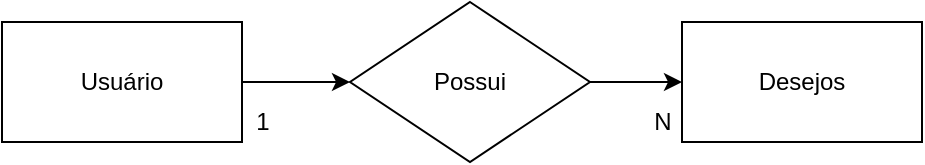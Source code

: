 <mxfile version="15.5.9" type="device"><diagram id="37H8-63HgkUgMUc8LEcH" name="Page-1"><mxGraphModel dx="689" dy="408" grid="1" gridSize="10" guides="1" tooltips="1" connect="1" arrows="1" fold="1" page="1" pageScale="1" pageWidth="827" pageHeight="1169" math="0" shadow="0"><root><mxCell id="0"/><mxCell id="1" parent="0"/><mxCell id="iaaXuFVDFqEc-oLJSCE0-6" style="edgeStyle=orthogonalEdgeStyle;rounded=0;orthogonalLoop=1;jettySize=auto;html=1;exitX=1;exitY=0.5;exitDx=0;exitDy=0;entryX=0;entryY=0.5;entryDx=0;entryDy=0;" edge="1" parent="1" source="iaaXuFVDFqEc-oLJSCE0-1" target="iaaXuFVDFqEc-oLJSCE0-3"><mxGeometry relative="1" as="geometry"/></mxCell><mxCell id="iaaXuFVDFqEc-oLJSCE0-1" value="Usuário" style="rounded=0;whiteSpace=wrap;html=1;" vertex="1" parent="1"><mxGeometry x="120" y="120" width="120" height="60" as="geometry"/></mxCell><mxCell id="iaaXuFVDFqEc-oLJSCE0-2" value="1" style="text;html=1;align=center;verticalAlign=middle;resizable=0;points=[];autosize=1;strokeColor=none;fillColor=none;" vertex="1" parent="1"><mxGeometry x="240" y="160" width="20" height="20" as="geometry"/></mxCell><mxCell id="iaaXuFVDFqEc-oLJSCE0-7" style="edgeStyle=orthogonalEdgeStyle;rounded=0;orthogonalLoop=1;jettySize=auto;html=1;exitX=1;exitY=0.5;exitDx=0;exitDy=0;entryX=0;entryY=0.5;entryDx=0;entryDy=0;" edge="1" parent="1" source="iaaXuFVDFqEc-oLJSCE0-3" target="iaaXuFVDFqEc-oLJSCE0-4"><mxGeometry relative="1" as="geometry"/></mxCell><mxCell id="iaaXuFVDFqEc-oLJSCE0-3" value="Possui" style="rhombus;whiteSpace=wrap;html=1;" vertex="1" parent="1"><mxGeometry x="294" y="110" width="120" height="80" as="geometry"/></mxCell><mxCell id="iaaXuFVDFqEc-oLJSCE0-4" value="Desejos" style="rounded=0;whiteSpace=wrap;html=1;" vertex="1" parent="1"><mxGeometry x="460" y="120" width="120" height="60" as="geometry"/></mxCell><mxCell id="iaaXuFVDFqEc-oLJSCE0-5" value="N" style="text;html=1;align=center;verticalAlign=middle;resizable=0;points=[];autosize=1;strokeColor=none;fillColor=none;" vertex="1" parent="1"><mxGeometry x="440" y="160" width="20" height="20" as="geometry"/></mxCell></root></mxGraphModel></diagram></mxfile>